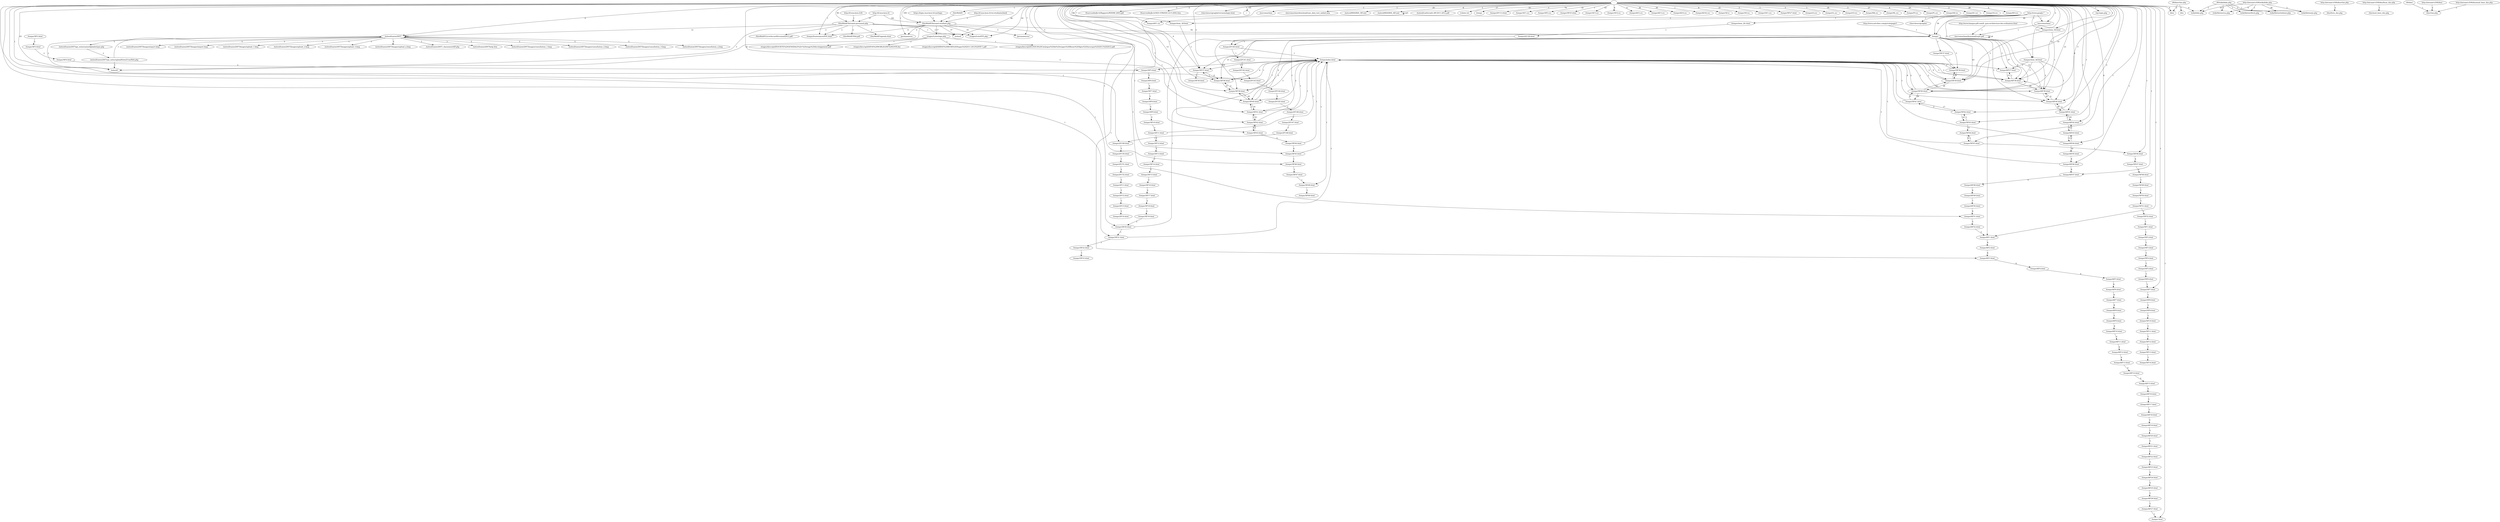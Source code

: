 digraph {
	"-" -> "/" [label="21"];
	"-" -> "/SiteWebIF/" [label="1"];
	"/SiteWebIF/Intranet-personnel.php" -> "/SiteWebIF/FAQ.pdf" [label="2"];
	"-" -> "/SiteWebIF/Intranet-etudiant.php" [label="330"];
	"/SiteWebIF/" -> "/SiteWebIF/Intranet-etudiant.php" [label="1"];
	"http://if.insa-lyon.fr/" -> "/SiteWebIF/Intranet-etudiant.php" [label="181"];
	"http://if.insa-lyon.fr/vie-etudiante/laedi" -> "/SiteWebIF/Intranet-etudiant.php" [label="5"];
	"https://login.insa-lyon.fr/cas/login" -> "/SiteWebIF/Intranet-etudiant.php" [label="5"];
	"-" -> "/SiteWebIF/Intranet-personnel.php" [label="60"];
	"http://if.insa-lyon.fr/" -> "/SiteWebIF/Intranet-personnel.php" [label="57"];
	"http://if.insa-lyon.fr/fr" -> "/SiteWebIF/Intranet-personnel.php" [label="1"];
	"/SiteWebIF/Intranet-personnel.php" -> "/SiteWebIF/LivretAccueiPersonnel2012.pdf" [label="2"];
	"/SiteWebIF/Intranet-personnel.php" -> "/SiteWebIF/agenda.html" [label="2"];
	"-" -> "/Sourrouille/Jls-fr/Rapports/WISME-2003.pdf" [label="1"];
	"-" -> "/Sourrouille/Jls-fr/SEE-OTR/SEE-23-5-2002.htm" [label="2"];
	"http://www.google.*" -> "/chercheurs/gcaplat/" [label="1"];
	"-" -> "/chercheurs/gcaplat/versionologie.html" [label="1"];
	":90/dns/vlan.php" -> "/dns" [label="1"];
	"-" -> "/dns/" [label="6"];
	":90/dns/vlan.php" -> "/dns/" [label="2"];
	"http://intranet-if:90/dns/vlan.php" -> "/dns/form_dns.php" [label="2"];
	"http://intranet-if:90/dns/form_dns.php" -> "/dns/mod_base_dns.php" [label="2"];
	":90/dns/" -> "/dns/vlan.php" [label="1"];
	"http://intranet-if:90/dns/" -> "/dns/vlan.php" [label="2"];
	"http://intranet-if:90/dns/mod_base_dns.php" -> "/dns/vlan.php" [label="2"];
	"-" -> "/micromachine" [label="1"];
	"-" -> "/micromachine/" [label="2"];
	"http://www.google.*" -> "/micromachine/" [label="1"];
	"-" -> "/micromachine/download/ram_data_test_indind.asm" [label="1"];
	"/micromachine/" -> "/micromachine/download/sujet.pdf" [label="1"];
	"/micromachine/download/sujet.pdf" -> "/micromachine/download/sujet.pdf" [label="4"];
	"http://www.banque-pdf.com/fr_qcm-architecture-des-ordinateur.html" -> "/micromachine/download/sujet.pdf" [label="1"];
	"-" -> "/notesif" [label="48"];
	"/SiteWebIF/Intranet-etudiant.php" -> "/notesif" [label="37"];
	"/SiteWebIF/Intranet-personnel.php" -> "/notesif" [label="1"];
	"-" -> "/notesif/" [label="63"];
	"/SiteWebIF/Intranet-etudiant.php" -> "/notesif/" [label="52"];
	"/SiteWebIF/Intranet-personnel.php" -> "/notesif/" [label="3"];
	"/notesif/saisie2007/" -> "/notesif/" [label="2"];
	"/notesif/saisie2007/api_notes/uploadNotesFromWeb.php" -> "/notesif/" [label="1"];
	"-" -> "/notesif/RSS/RSS_3IF.xml" [label="25"];
	"-" -> "/notesif/RSS/RSS_4IF.xml" [label="6"];
	"/notesif/RSS/RSS_4IF.xml" -> "/notesif/RSS/RSS_4IF.xml" [label="25"];
	"-" -> "/notesif/coefs/coefs.4IF.2011-2012.pdf" [label="1"];
	"-" -> "/notesif/saisie2007/" [label="4"];
	"/SiteWebIF/Intranet-personnel.php" -> "/notesif/saisie2007/" [label="12"];
	"/notesif/saisie2007/" -> "/notesif/saisie2007/" [label="3"];
	"/notesif/saisie2007/api_notes/uploadNotesFromWeb.php" -> "/notesif/saisie2007/" [label="1"];
	"/notesif/saisie2007/" -> "/notesif/saisie2007/Images/consultation_1.bmp" [label="5"];
	"/notesif/saisie2007/" -> "/notesif/saisie2007/Images/consultation_2.bmp" [label="5"];
	"/notesif/saisie2007/" -> "/notesif/saisie2007/Images/consultation_3.bmp" [label="5"];
	"/notesif/saisie2007/" -> "/notesif/saisie2007/Images/consultation_a.bmp" [label="5"];
	"/notesif/saisie2007/" -> "/notesif/saisie2007/Images/export.bmp" [label="5"];
	"/notesif/saisie2007/" -> "/notesif/saisie2007/Images/import.bmp" [label="5"];
	"/notesif/saisie2007/" -> "/notesif/saisie2007/Images/upload_1.bmp" [label="5"];
	"/notesif/saisie2007/" -> "/notesif/saisie2007/Images/upload_2.bmp" [label="5"];
	"/notesif/saisie2007/" -> "/notesif/saisie2007/Images/upload_3.bmp" [label="5"];
	"/notesif/saisie2007/" -> "/notesif/saisie2007/Images/upload_a.bmp" [label="5"];
	"/notesif/saisie2007/" -> "/notesif/saisie2007/_classement4IF.php" [label="3"];
	"/notesif/saisie2007/" -> "/notesif/saisie2007/api_notes/saisieAlphabetique.php" [label="2"];
	"/notesif/saisie2007/api_notes/saisieAlphabetique.php" -> "/notesif/saisie2007/api_notes/uploadNotesFromWeb.php" [label="2"];
	"/notesif/saisie2007/" -> "/notesif/saisie2007/help.htm" [label="1"];
	"-" -> "/permanences" [label="1"];
	"/SiteWebIF/Intranet-etudiant.php" -> "/permanences" [label="4"];
	"-" -> "/permanences/" [label="7"];
	"/SiteWebIF/Intranet-etudiant.php" -> "/permanences/" [label="5"];
	"-" -> "/robots.txt" [label="17"];
	"-" -> "/stages/ListePFE.php" [label="19"];
	"/SiteWebIF/Intranet-etudiant.php" -> "/stages/ListePFE.php" [label="19"];
	"/SiteWebIF/Intranet-personnel.php" -> "/stages/ListePFE.php" [label="2"];
	"/SiteWebIF/Intranet-etudiant.php" -> "/stages/Listestage.php" [label="17"];
	"/stages/Listestage.php" -> "/stages/descriptif/ATOS%20WORLDLINE%20LYON.doc" [label="2"];
	"/stages/Listestage.php" -> "/stages/descriptif/AXWAY%20BOOK%20Stages%202011-2012%20VF-1.pdf" [label="1"];
	"/stages/Listestage.php" -> "/stages/descriptif/LOGICA%20Catalogue%20de%20stages%20Rhone%20Alpes%20Auvergne%202011%202012.pdf" [label="1"];
	"/stages/Listestage.php" -> "/stages/descriptif/SOCIETE%20GENERALE%20-%20stage%20developpement.pdf" [label="1"];
	"-" -> "/temps" [label="10"];
	"-" -> "/temps/" [label="48"];
	"/SiteWebIF/Intranet-etudiant.php" -> "/temps/" [label="62"];
	"/SiteWebIF/Intranet-personnel.php" -> "/temps/" [label="5"];
	"http://www.google.*" -> "/temps/" [label="30"];
	"http://www.netvibes.com/privatepage/1" -> "/temps/" [label="1"];
	"-" -> "/temps/.html" [label="1"];
	"/temps/4IF27.html" -> "/temps/.html" [label="1"];
	"/temps/2FC52.html" -> "/temps/2FC1.html" [label="2"];
	"-" -> "/temps/2FC13.html" [label="1"];
	"/temps/2FC1.html" -> "/temps/2FC2.html" [label="1"];
	"/temps/2FC2.html" -> "/temps/2FC3.html" [label="1"];
	"/temps/choix_2fc.html" -> "/temps/2FC39.html" [label="1"];
	"/temps/2FC3.html" -> "/temps/2FC4.html" [label="1"];
	"/temps/" -> "/temps/2FC40.html" [label="1"];
	"/temps/2FC39.html" -> "/temps/2FC40.html" [label="1"];
	"/temps/2FC40.html" -> "/temps/2FC41.html" [label="1"];
	"/temps/2FC41.html" -> "/temps/2FC42.html" [label="1"];
	"-" -> "/temps/2FC43.html" [label="1"];
	"/temps/2FC42.html" -> "/temps/2FC43.html" [label="1"];
	"/temps/2FC43.html" -> "/temps/2FC44.html" [label="2"];
	"/temps/2FC44.html" -> "/temps/2FC45.html" [label="2"];
	"/temps/2FC45.html" -> "/temps/2FC46.html" [label="2"];
	"/temps/2FC46.html" -> "/temps/2FC47.html" [label="1"];
	"/temps/2FC47.html" -> "/temps/2FC48.html" [label="1"];
	"-" -> "/temps/2FC49.html" [label="1"];
	"/temps/2FC48.html" -> "/temps/2FC49.html" [label="1"];
	"/temps/2FC49.html" -> "/temps/2FC50.html" [label="1"];
	"/temps/2FC50.html" -> "/temps/2FC51.html" [label="1"];
	"/temps/2FC51.html" -> "/temps/2FC52.html" [label="2"];
	"-" -> "/temps/3IF1.ics" [label="74"];
	"/temps/3IF9.html" -> "/temps/3IF10.html" [label="3"];
	"/temps/3IF10.html" -> "/temps/3IF11.html" [label="2"];
	"/temps/3IF11.html" -> "/temps/3IF12.html" [label="2"];
	"/temps/3IF12.html" -> "/temps/3IF13.html" [label="2"];
	"/temps/3IF13.html" -> "/temps/3IF14.html" [label="2"];
	"/temps/3IF14.html" -> "/temps/3IF15.html" [label="2"];
	"/temps/3IF15.html" -> "/temps/3IF16.html" [label="2"];
	"/temps/3IF16.html" -> "/temps/3IF17.html" [label="2"];
	"/temps/3IF17.html" -> "/temps/3IF18.html" [label="2"];
	"/temps/3IF18.html" -> "/temps/3IF19.html" [label="2"];
	"-" -> "/temps/3IF2.ics" [label="22"];
	"-" -> "/temps/3IF20.html" [label="1"];
	"/temps/3IF19.html" -> "/temps/3IF20.html" [label="2"];
	"-" -> "/temps/3IF21.html" [label="1"];
	"/temps/3IF20.html" -> "/temps/3IF21.html" [label="1"];
	"/temps/3IF21.html" -> "/temps/3IF22.html" [label="1"];
	"/temps/3IF22.html" -> "/temps/3IF23.html" [label="1"];
	"-" -> "/temps/3IF25.html" [label="1"];
	"/temps/3IF2.html" -> "/temps/3IF3.html" [label="2"];
	"-" -> "/temps/3IF3.ics" [label="43"];
	"/temps/3IF37.html" -> "/temps/3IF36.html" [label="1"];
	"-" -> "/temps/3IF37.html" [label="6"];
	"/temps/" -> "/temps/3IF37.html" [label="8"];
	"/temps/3IF38.html" -> "/temps/3IF37.html" [label="1"];
	"/temps/choix_3if.html" -> "/temps/3IF37.html" [label="1"];
	"/temps/index.html" -> "/temps/3IF37.html" [label="2"];
	"-" -> "/temps/3IF38.html" [label="7"];
	"/temps/" -> "/temps/3IF38.html" [label="15"];
	"/temps/3IF37.html" -> "/temps/3IF38.html" [label="9"];
	"/temps/3IF39.html" -> "/temps/3IF38.html" [label="3"];
	"/temps/index.html" -> "/temps/3IF38.html" [label="1"];
	"-" -> "/temps/3IF39.html" [label="13"];
	"/temps/" -> "/temps/3IF39.html" [label="20"];
	"/temps/3IF38.html" -> "/temps/3IF39.html" [label="21"];
	"/temps/3IF40.html" -> "/temps/3IF39.html" [label="7"];
	"/temps/index.html" -> "/temps/3IF39.html" [label="7"];
	"/temps/3IF3.html" -> "/temps/3IF4.html" [label="2"];
	"-" -> "/temps/3IF4.ics" [label="8"];
	"-" -> "/temps/3IF40.html" [label="7"];
	"/temps/" -> "/temps/3IF40.html" [label="4"];
	"/temps/3IF39.html" -> "/temps/3IF40.html" [label="20"];
	"/temps/3IF41.html" -> "/temps/3IF40.html" [label="2"];
	"/temps/index.html" -> "/temps/3IF40.html" [label="2"];
	"-" -> "/temps/3IF41.html" [label="2"];
	"/temps/" -> "/temps/3IF41.html" [label="1"];
	"/temps/3IF40.html" -> "/temps/3IF41.html" [label="19"];
	"/temps/3IF42.html" -> "/temps/3IF41.html" [label="1"];
	"-" -> "/temps/3IF42.html" [label="1"];
	"/temps/3IF41.html" -> "/temps/3IF42.html" [label="13"];
	"/temps/3IF43.html" -> "/temps/3IF42.html" [label="1"];
	"/temps/" -> "/temps/3IF43.html" [label="1"];
	"/temps/3IF42.html" -> "/temps/3IF43.html" [label="4"];
	"/temps/3IF43.html" -> "/temps/3IF44.html" [label="4"];
	"-" -> "/temps/3IF45.html" [label="1"];
	"/temps/3IF44.html" -> "/temps/3IF45.html" [label="4"];
	"-" -> "/temps/3IF46.html" [label="1"];
	"/temps/3IF45.html" -> "/temps/3IF46.html" [label="1"];
	"/temps/3IF46.html" -> "/temps/3IF47.html" [label="1"];
	"/temps/3IF47.html" -> "/temps/3IF48.html" [label="1"];
	"/temps/index.html" -> "/temps/3IF48.html" [label="1"];
	"/temps/3IF48.html" -> "/temps/3IF49.html" [label="1"];
	"/temps/3IF4.html" -> "/temps/3IF5.html" [label="2"];
	"/temps/index.html" -> "/temps/3IF5.html" [label="1"];
	"/temps/3IF5.html" -> "/temps/3IF6.html" [label="3"];
	"/temps/3IF6.html" -> "/temps/3IF7.html" [label="3"];
	"/temps/3IF7.html" -> "/temps/3IF8.html" [label="3"];
	"/temps/3IF8.html" -> "/temps/3IF9.html" [label="3"];
	"-" -> "/temps/4IF1.html" [label="1"];
	"/temps/" -> "/temps/4IF1.html" [label="1"];
	"/temps/4IF52.html" -> "/temps/4IF1.html" [label="5"];
	"-" -> "/temps/4IF1.ics" [label="66"];
	"http://www.google.*" -> "/temps/4IF1.ics" [label="1"];
	"/temps/4IF9.html" -> "/temps/4IF10.html" [label="4"];
	"/temps/4IF10.html" -> "/temps/4IF11.html" [label="4"];
	"/temps/4IF11.html" -> "/temps/4IF12.html" [label="4"];
	"/temps/4IF12.html" -> "/temps/4IF13.html" [label="4"];
	"/temps/4IF13.html" -> "/temps/4IF14.html" [label="4"];
	"/temps/4IF14.html" -> "/temps/4IF15.html" [label="4"];
	"/temps/4IF15.html" -> "/temps/4IF16.html" [label="4"];
	"/temps/4IF16.html" -> "/temps/4IF17.html" [label="3"];
	"/temps/4IF17.html" -> "/temps/4IF18.html" [label="3"];
	"/temps/4IF18.html" -> "/temps/4IF19.html" [label="3"];
	"/temps/4IF1.html" -> "/temps/4IF2.html" [label="6"];
	"-" -> "/temps/4IF2.ics" [label="9"];
	"/temps/4IF19.html" -> "/temps/4IF20.html" [label="3"];
	"/temps/4IF20.html" -> "/temps/4IF21.html" [label="3"];
	"/temps/4IF21.html" -> "/temps/4IF22.html" [label="2"];
	"/temps/4IF22.html" -> "/temps/4IF23.html" [label="2"];
	"/temps/4IF23.html" -> "/temps/4IF24.html" [label="2"];
	"/temps/4IF24.html" -> "/temps/4IF25.html" [label="2"];
	"/temps/4IF25.html" -> "/temps/4IF26.html" [label="1"];
	"/temps/4IF26.html" -> "/temps/4IF27.html" [label="1"];
	"-" -> "/temps/4IF3.html" [label="1"];
	"/temps/4IF2.html" -> "/temps/4IF3.html" [label="6"];
	"-" -> "/temps/4IF3.ics" [label="30"];
	"/temps/" -> "/temps/4IF37.html" [label="3"];
	"/temps/4IF38.html" -> "/temps/4IF37.html" [label="1"];
	"/temps/choix_4if.html" -> "/temps/4IF37.html" [label="2"];
	"/temps/index.html" -> "/temps/4IF37.html" [label="3"];
	"-" -> "/temps/4IF38.html" [label="22"];
	"/temps/" -> "/temps/4IF38.html" [label="47"];
	"/temps/4IF37.html" -> "/temps/4IF38.html" [label="13"];
	"/temps/4IF39.html" -> "/temps/4IF38.html" [label="3"];
	"/temps/choix_4if.html" -> "/temps/4IF38.html" [label="3"];
	"/temps/index.html" -> "/temps/4IF38.html" [label="5"];
	"-" -> "/temps/4IF39.html" [label="21"];
	"/temps/" -> "/temps/4IF39.html" [label="12"];
	"/temps/4IF38.html" -> "/temps/4IF39.html" [label="44"];
	"/temps/4IF40.html" -> "/temps/4IF39.html" [label="4"];
	"/temps/choix_4if.html" -> "/temps/4IF39.html" [label="2"];
	"/temps/index.html" -> "/temps/4IF39.html" [label="2"];
	"/temps/4IF3.html" -> "/temps/4IF4.html" [label="6"];
	"-" -> "/temps/4IF4.ics" [label="30"];
	"-" -> "/temps/4IF40.html" [label="8"];
	"/temps/" -> "/temps/4IF40.html" [label="5"];
	"/temps/4IF39.html" -> "/temps/4IF40.html" [label="34"];
	"/temps/4IF41.html" -> "/temps/4IF40.html" [label="1"];
	"/temps/choix_4if.html" -> "/temps/4IF40.html" [label="1"];
	"/temps/index.html" -> "/temps/4IF40.html" [label="1"];
	"-" -> "/temps/4IF41.html" [label="1"];
	"/temps/4IF40.html" -> "/temps/4IF41.html" [label="26"];
	"/temps/4IF42.html" -> "/temps/4IF41.html" [label="1"];
	"-" -> "/temps/4IF42.html" [label="3"];
	"/temps/4IF41.html" -> "/temps/4IF42.html" [label="18"];
	"/temps/4IF43.html" -> "/temps/4IF42.html" [label="2"];
	"-" -> "/temps/4IF42.ics" [label="1"];
	"/temps/4IF42.html" -> "/temps/4IF43.html" [label="14"];
	"/temps/4IF44.html" -> "/temps/4IF43.html" [label="2"];
	"-" -> "/temps/4IF44.html" [label="6"];
	"/temps/4IF43.html" -> "/temps/4IF44.html" [label="12"];
	"/temps/4IF44.html" -> "/temps/4IF45.html" [label="14"];
	"-" -> "/temps/4IF46.html" [label="1"];
	"/temps/4IF45.html" -> "/temps/4IF46.html" [label="8"];
	"-" -> "/temps/4IF47.html" [label="1"];
	"/temps/4IF46.html" -> "/temps/4IF47.html" [label="8"];
	"/temps/4IF47.html" -> "/temps/4IF48.html" [label="6"];
	"/temps/4IF48.html" -> "/temps/4IF49.html" [label="6"];
	"/temps/4IF4.html" -> "/temps/4IF5.html" [label="6"];
	"/temps/4IF49.html" -> "/temps/4IF50.html" [label="7"];
	"-" -> "/temps/4IF51.html" [label="1"];
	"/temps/4IF50.html" -> "/temps/4IF51.html" [label="6"];
	"/temps/4IF51.html" -> "/temps/4IF52.html" [label="5"];
	"/temps/4IF5.html" -> "/temps/4IF6.html" [label="6"];
	"/temps/4IF6.html" -> "/temps/4IF7.html" [label="6"];
	"/temps/4IF7.html" -> "/temps/4IF8.html" [label="6"];
	"/temps/4IF8.html" -> "/temps/4IF9.html" [label="5"];
	"-" -> "/temps/5IF.ic" [label="6"];
	"-" -> "/temps/5IF.ics" [label="21"];
	"/temps/5IF52.html" -> "/temps/5IF1.html" [label="1"];
	"-" -> "/temps/5IF1.ics" [label="3"];
	"/temps/5IF9.html" -> "/temps/5IF10.html" [label="1"];
	"/temps/5IF10.html" -> "/temps/5IF11.html" [label="1"];
	"/temps/5IF11.html" -> "/temps/5IF12.html" [label="1"];
	"/temps/5IF12.html" -> "/temps/5IF13.html" [label="1"];
	"/temps/5IF13.html" -> "/temps/5IF14.html" [label="1"];
	"/temps/5IF1.html" -> "/temps/5IF2.html" [label="1"];
	"-" -> "/temps/5IF27.html" [label="1"];
	"/temps/5IF2.html" -> "/temps/5IF3.html" [label="1"];
	"/temps/" -> "/temps/5IF37.html" [label="1"];
	"/temps/" -> "/temps/5IF38.html" [label="5"];
	"/temps/5IF37.html" -> "/temps/5IF38.html" [label="1"];
	"/temps/5IF39.html" -> "/temps/5IF38.html" [label="3"];
	"/temps/index.html" -> "/temps/5IF38.html" [label="1"];
	"-" -> "/temps/5IF39.html" [label="19"];
	"/temps/" -> "/temps/5IF39.html" [label="43"];
	"/temps/5IF38.html" -> "/temps/5IF39.html" [label="9"];
	"/temps/5IF40.html" -> "/temps/5IF39.html" [label="14"];
	"/temps/choix_5if.html" -> "/temps/5IF39.html" [label="5"];
	"/temps/index.html" -> "/temps/5IF39.html" [label="9"];
	"/temps/5IF3.html" -> "/temps/5IF4.html" [label="1"];
	"-" -> "/temps/5IF40.html" [label="5"];
	"/temps/" -> "/temps/5IF40.html" [label="8"];
	"/temps/5IF39.html" -> "/temps/5IF40.html" [label="26"];
	"/temps/5IF41.html" -> "/temps/5IF40.html" [label="8"];
	"/temps/choix_5if.html" -> "/temps/5IF40.html" [label="1"];
	"/temps/index.html" -> "/temps/5IF40.html" [label="8"];
	"/temps/5IF40.html" -> "/temps/5IF41.html" [label="26"];
	"/temps/5IF42.html" -> "/temps/5IF41.html" [label="2"];
	"-" -> "/temps/5IF42.html" [label="1"];
	"/temps/5IF41.html" -> "/temps/5IF42.html" [label="17"];
	"/temps/5IF43.html" -> "/temps/5IF42.html" [label="1"];
	"-" -> "/temps/5IF43.html" [label="2"];
	"/temps/5IF42.html" -> "/temps/5IF43.html" [label="14"];
	"/temps/5IF43.html" -> "/temps/5IF44.html" [label="11"];
	"/temps/5IF45.html" -> "/temps/5IF44.html" [label="1"];
	"-" -> "/temps/5IF45.html" [label="1"];
	"/temps/5IF44.html" -> "/temps/5IF45.html" [label="9"];
	"-" -> "/temps/5IF46.html" [label="1"];
	"/temps/5IF45.html" -> "/temps/5IF46.html" [label="5"];
	"/temps/5IF46.html" -> "/temps/5IF47.html" [label="4"];
	"/temps/5IF47.html" -> "/temps/5IF48.html" [label="2"];
	"/temps/5IF48.html" -> "/temps/5IF49.html" [label="1"];
	"/temps/5IF4.html" -> "/temps/5IF5.html" [label="1"];
	"/temps/5IF49.html" -> "/temps/5IF50.html" [label="1"];
	"/temps/5IF50.html" -> "/temps/5IF51.html" [label="1"];
	"/temps/5IF51.html" -> "/temps/5IF52.html" [label="1"];
	"/temps/5IF5.html" -> "/temps/5IF6.html" [label="1"];
	"-" -> "/temps/5IF7.html" [label="1"];
	"/temps/5IF6.html" -> "/temps/5IF7.html" [label="1"];
	"/temps/5IF7.html" -> "/temps/5IF8.html" [label="1"];
	"/temps/5IF8.html" -> "/temps/5IF9.html" [label="1"];
	"-" -> "/temps/EA.ics" [label="3"];
	"-" -> "/temps/GL.ics" [label="1"];
	"-" -> "/temps/GO.ics" [label="18"];
	"-" -> "/temps/MK.ics" [label="3"];
	"-" -> "/temps/ML.ics" [label="27"];
	"-" -> "/temps/PF.ics" [label="4"];
	"-" -> "/temps/PL.ics" [label="23"];
	"-" -> "/temps/SB.ics" [label="1"];
	"-" -> "/temps/SC.ics" [label="2"];
	"-" -> "/temps/SoutenancesPFE.html" [label="1"];
	"/SiteWebIF/Intranet-etudiant.php" -> "/temps/SoutenancesPFE.html" [label="8"];
	"/SiteWebIF/Intranet-personnel.php" -> "/temps/SoutenancesPFE.html" [label="2"];
	"-" -> "/temps/TA.ics" [label="26"];
	"-" -> "/temps/WO.ics" [label="4"];
	"http://www.google.*" -> "/temps/choix_2fc.html" [label="1"];
	"-" -> "/temps/choix_3if.html" [label="7"];
	"http://www.google.*" -> "/temps/choix_3if.html" [label="1"];
	"-" -> "/temps/choix_4if.html" [label="2"];
	"http://www.google.*" -> "/temps/choix_4if.html" [label="4"];
	"-" -> "/temps/choix_5if.html" [label="1"];
	"http://www.google.*" -> "/temps/choix_5if.html" [label="1"];
	"-" -> "/temps/index.html" [label="2"];
	"/temps/2FC40.html" -> "/temps/index.html" [label="1"];
	"/temps/3IF11.html" -> "/temps/index.html" [label="1"];
	"/temps/3IF20.html" -> "/temps/index.html" [label="1"];
	"/temps/3IF21.html" -> "/temps/index.html" [label="1"];
	"/temps/3IF38.html" -> "/temps/index.html" [label="4"];
	"/temps/3IF39.html" -> "/temps/index.html" [label="3"];
	"/temps/3IF40.html" -> "/temps/index.html" [label="3"];
	"/temps/3IF41.html" -> "/temps/index.html" [label="1"];
	"/temps/3IF42.html" -> "/temps/index.html" [label="1"];
	"/temps/3IF44.html" -> "/temps/index.html" [label="1"];
	"/temps/3IF45.html" -> "/temps/index.html" [label="1"];
	"/temps/4IF38.html" -> "/temps/index.html" [label="2"];
	"/temps/4IF39.html" -> "/temps/index.html" [label="2"];
	"/temps/4IF44.html" -> "/temps/index.html" [label="2"];
	"/temps/4IF46.html" -> "/temps/index.html" [label="1"];
	"/temps/5IF38.html" -> "/temps/index.html" [label="2"];
	"/temps/5IF39.html" -> "/temps/index.html" [label="2"];
	"/temps/5IF40.html" -> "/temps/index.html" [label="2"];
	"/temps/5IF41.html" -> "/temps/index.html" [label="1"];
	"/temps/5IF45.html" -> "/temps/index.html" [label="1"];
	"-" -> "/wiki/doku.php" [label="9"];
	":90/wiki/doku.php" -> "/wiki/doku.php" [label="2"];
	"http://intranet-if:90/wiki/doku.php" -> "/wiki/doku.php" [label="35"];
	":90/wiki/doku.php" -> "/wiki/lib/exe/css.php" [label="3"];
	"http://intranet-if:90/wiki/doku.php" -> "/wiki/lib/exe/css.php" [label="6"];
	":90/wiki/doku.php" -> "/wiki/lib/exe/fetch.php" [label="1"];
	"http://intranet-if:90/wiki/doku.php" -> "/wiki/lib/exe/fetch.php" [label="1"];
	":90/wiki/doku.php" -> "/wiki/lib/exe/indexer.php" [label="3"];
	"http://intranet-if:90/wiki/doku.php" -> "/wiki/lib/exe/indexer.php" [label="38"];
	":90/wiki/doku.php" -> "/wiki/lib/exe/js.php" [label="1"];
	"http://intranet-if:90/wiki/doku.php" -> "/wiki/lib/exe/js.php" [label="2"];
	"-" -> "/wp-login.php" [label="1"];
}
